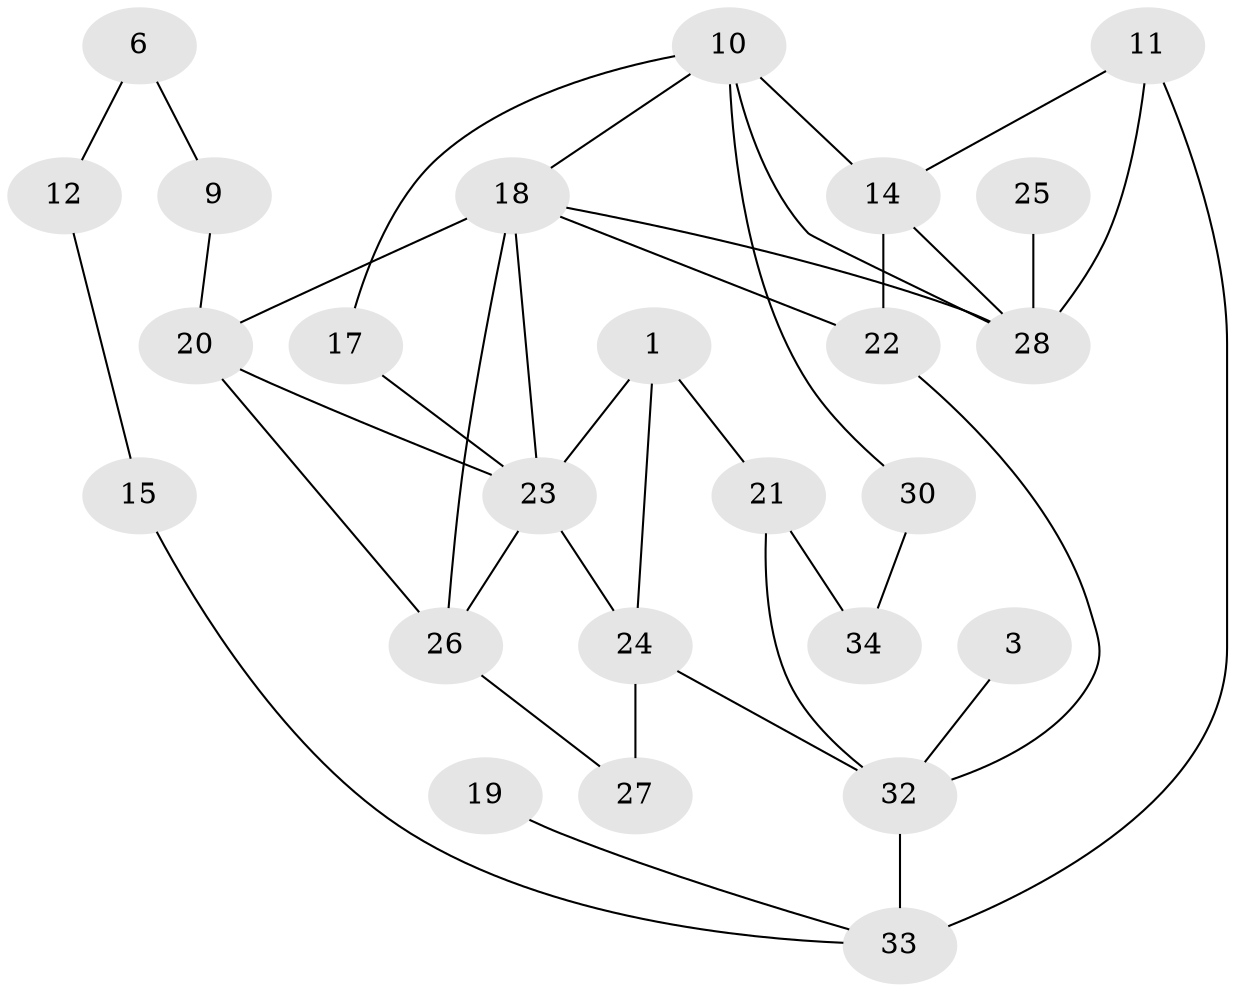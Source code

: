 // original degree distribution, {4: 0.11428571428571428, 1: 0.2, 3: 0.18571428571428572, 5: 0.1, 0: 0.12857142857142856, 2: 0.2714285714285714}
// Generated by graph-tools (version 1.1) at 2025/00/03/09/25 03:00:55]
// undirected, 25 vertices, 39 edges
graph export_dot {
graph [start="1"]
  node [color=gray90,style=filled];
  1;
  3;
  6;
  9;
  10;
  11;
  12;
  14;
  15;
  17;
  18;
  19;
  20;
  21;
  22;
  23;
  24;
  25;
  26;
  27;
  28;
  30;
  32;
  33;
  34;
  1 -- 21 [weight=1.0];
  1 -- 23 [weight=1.0];
  1 -- 24 [weight=1.0];
  3 -- 32 [weight=1.0];
  6 -- 9 [weight=1.0];
  6 -- 12 [weight=1.0];
  9 -- 20 [weight=1.0];
  10 -- 14 [weight=2.0];
  10 -- 17 [weight=1.0];
  10 -- 18 [weight=1.0];
  10 -- 28 [weight=1.0];
  10 -- 30 [weight=1.0];
  11 -- 14 [weight=2.0];
  11 -- 28 [weight=1.0];
  11 -- 33 [weight=2.0];
  12 -- 15 [weight=1.0];
  14 -- 22 [weight=1.0];
  14 -- 28 [weight=1.0];
  15 -- 33 [weight=1.0];
  17 -- 23 [weight=1.0];
  18 -- 20 [weight=3.0];
  18 -- 22 [weight=1.0];
  18 -- 23 [weight=1.0];
  18 -- 26 [weight=1.0];
  18 -- 28 [weight=1.0];
  19 -- 33 [weight=1.0];
  20 -- 23 [weight=1.0];
  20 -- 26 [weight=1.0];
  21 -- 32 [weight=1.0];
  21 -- 34 [weight=1.0];
  22 -- 32 [weight=1.0];
  23 -- 24 [weight=1.0];
  23 -- 26 [weight=1.0];
  24 -- 27 [weight=1.0];
  24 -- 32 [weight=1.0];
  25 -- 28 [weight=1.0];
  26 -- 27 [weight=1.0];
  30 -- 34 [weight=1.0];
  32 -- 33 [weight=1.0];
}
